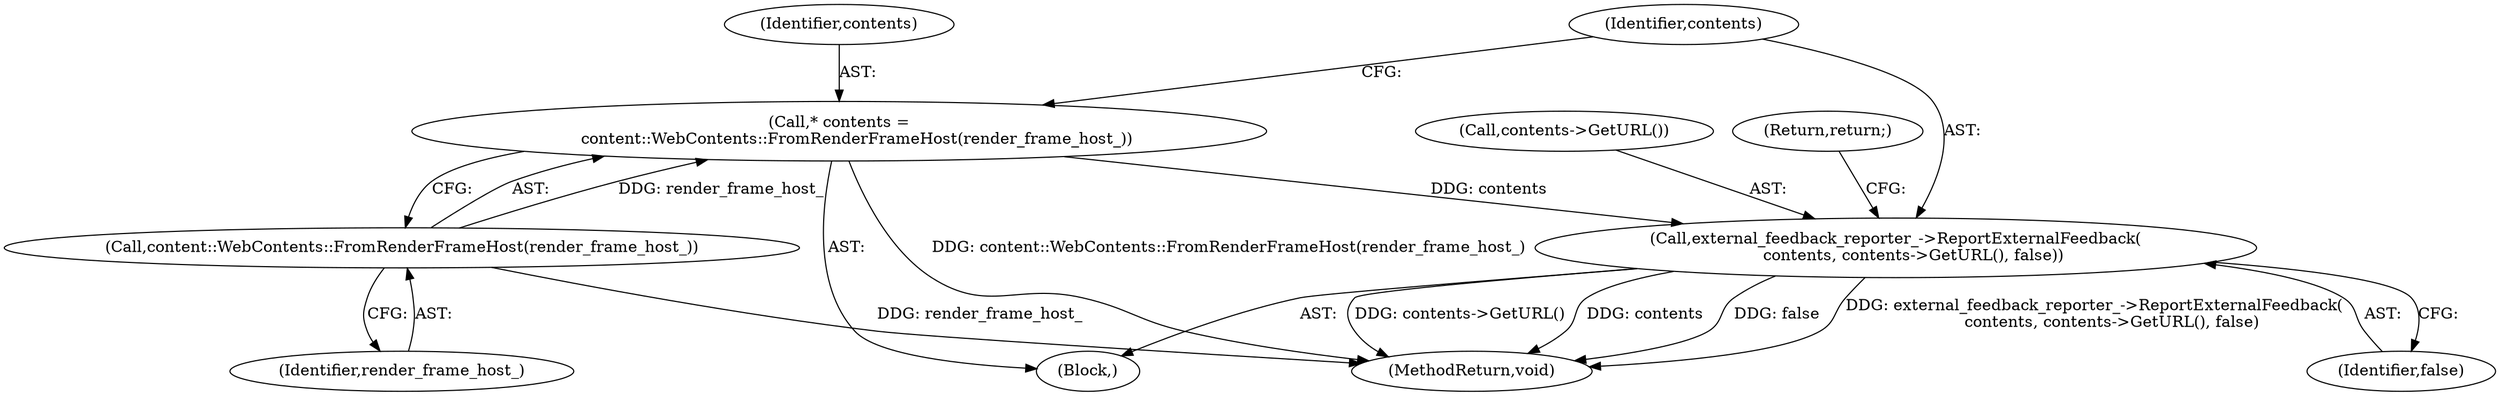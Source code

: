 digraph "1_Chrome_dcd10462fb49c72544719c490238f3a35edf3fc6_4@pointer" {
"1000115" [label="(Call,* contents =\n       content::WebContents::FromRenderFrameHost(render_frame_host_))"];
"1000117" [label="(Call,content::WebContents::FromRenderFrameHost(render_frame_host_))"];
"1000119" [label="(Call,external_feedback_reporter_->ReportExternalFeedback(\n       contents, contents->GetURL(), false))"];
"1000122" [label="(Identifier,false)"];
"1000121" [label="(Call,contents->GetURL())"];
"1000117" [label="(Call,content::WebContents::FromRenderFrameHost(render_frame_host_))"];
"1000123" [label="(Return,return;)"];
"1000115" [label="(Call,* contents =\n       content::WebContents::FromRenderFrameHost(render_frame_host_))"];
"1000120" [label="(Identifier,contents)"];
"1000124" [label="(MethodReturn,void)"];
"1000116" [label="(Identifier,contents)"];
"1000118" [label="(Identifier,render_frame_host_)"];
"1000102" [label="(Block,)"];
"1000119" [label="(Call,external_feedback_reporter_->ReportExternalFeedback(\n       contents, contents->GetURL(), false))"];
"1000115" -> "1000102"  [label="AST: "];
"1000115" -> "1000117"  [label="CFG: "];
"1000116" -> "1000115"  [label="AST: "];
"1000117" -> "1000115"  [label="AST: "];
"1000120" -> "1000115"  [label="CFG: "];
"1000115" -> "1000124"  [label="DDG: content::WebContents::FromRenderFrameHost(render_frame_host_)"];
"1000117" -> "1000115"  [label="DDG: render_frame_host_"];
"1000115" -> "1000119"  [label="DDG: contents"];
"1000117" -> "1000118"  [label="CFG: "];
"1000118" -> "1000117"  [label="AST: "];
"1000117" -> "1000124"  [label="DDG: render_frame_host_"];
"1000119" -> "1000102"  [label="AST: "];
"1000119" -> "1000122"  [label="CFG: "];
"1000120" -> "1000119"  [label="AST: "];
"1000121" -> "1000119"  [label="AST: "];
"1000122" -> "1000119"  [label="AST: "];
"1000123" -> "1000119"  [label="CFG: "];
"1000119" -> "1000124"  [label="DDG: false"];
"1000119" -> "1000124"  [label="DDG: external_feedback_reporter_->ReportExternalFeedback(\n       contents, contents->GetURL(), false)"];
"1000119" -> "1000124"  [label="DDG: contents->GetURL()"];
"1000119" -> "1000124"  [label="DDG: contents"];
}

